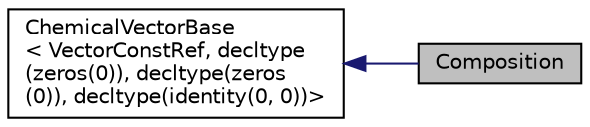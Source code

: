 digraph "Composition"
{
 // INTERACTIVE_SVG=YES
 // LATEX_PDF_SIZE
  edge [fontname="Helvetica",fontsize="10",labelfontname="Helvetica",labelfontsize="10"];
  node [fontname="Helvetica",fontsize="10",shape=record];
  rankdir="LR";
  Node1 [label="Composition",height=0.2,width=0.4,color="black", fillcolor="grey75", style="filled", fontcolor="black",tooltip="A type that describes temperature in units of K."];
  Node2 -> Node1 [dir="back",color="midnightblue",fontsize="10",style="solid",fontname="Helvetica"];
  Node2 [label="ChemicalVectorBase\l\< VectorConstRef, decltype\l(zeros(0)), decltype(zeros\l(0)), decltype(identity(0, 0))\>",height=0.2,width=0.4,color="black", fillcolor="white", style="filled",URL="$classReaktoro_1_1ChemicalVectorBase.html",tooltip=" "];
}
